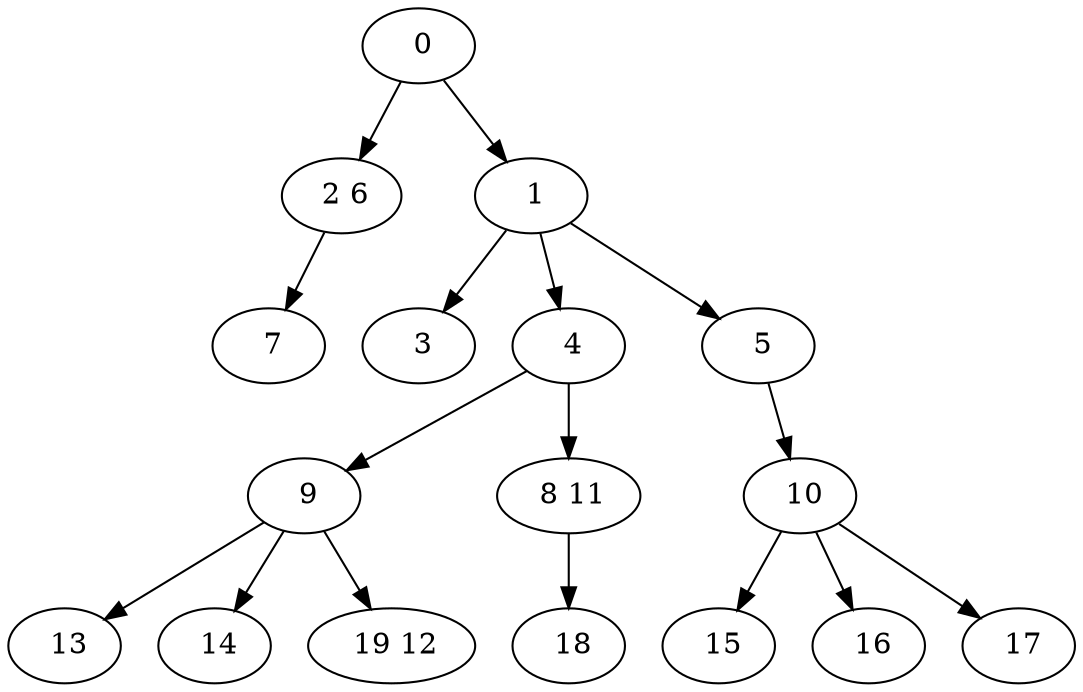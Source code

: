 digraph mytree {
" 0" -> " 2 6";
" 0" -> " 1";
" 2 6" -> " 7";
" 1" -> " 3";
" 1" -> " 4";
" 1" -> " 5";
" 3";
" 4" -> " 9";
" 4" -> " 8 11";
" 10" -> " 15";
" 10" -> " 16";
" 10" -> " 17";
" 5" -> " 10";
" 9" -> " 13";
" 9" -> " 14";
" 9" -> " 19 12";
" 8 11" -> " 18";
" 13";
" 14";
" 19 12";
" 18";
" 15";
" 16";
" 17";
" 7";
}
